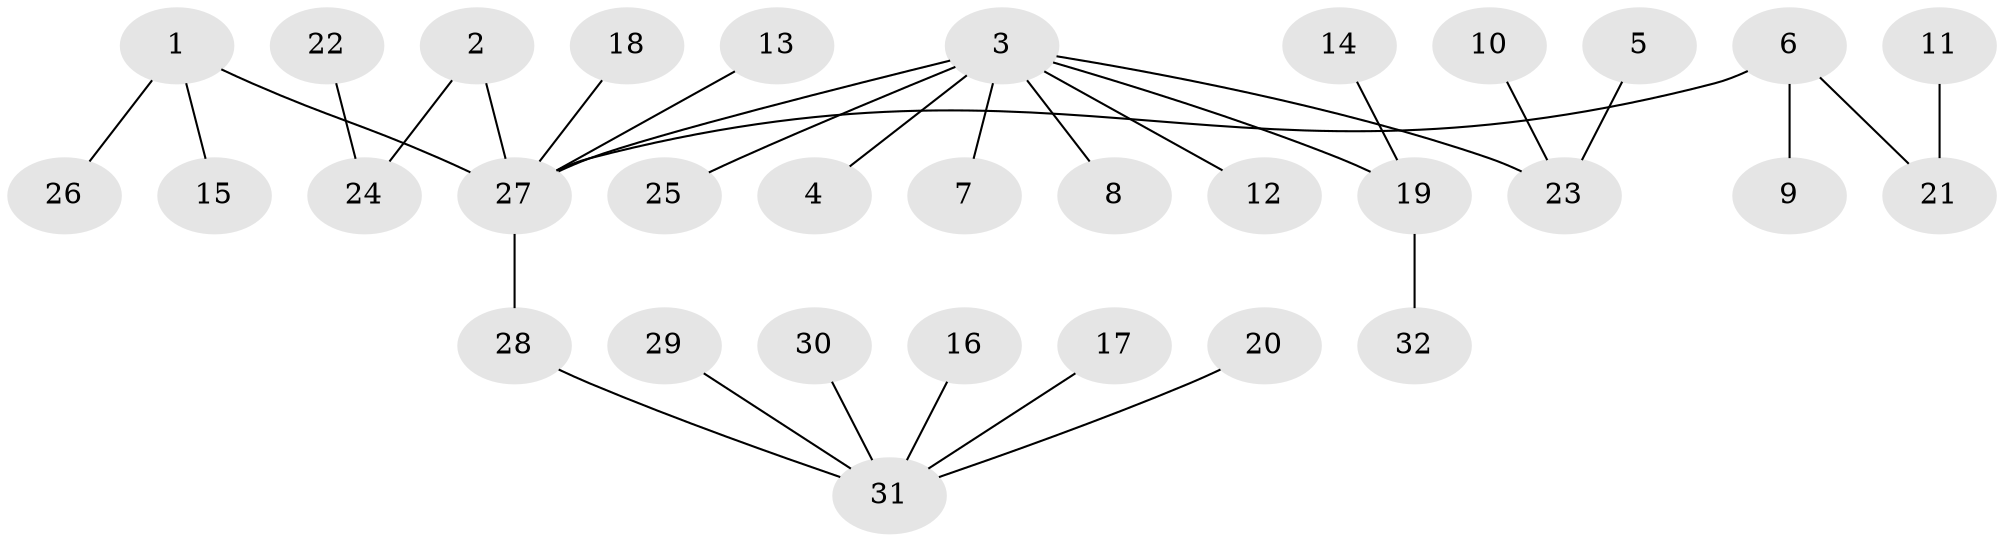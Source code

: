 // original degree distribution, {3: 0.140625, 8: 0.015625, 2: 0.3125, 7: 0.015625, 4: 0.03125, 1: 0.46875, 6: 0.015625}
// Generated by graph-tools (version 1.1) at 2025/50/03/09/25 03:50:20]
// undirected, 32 vertices, 31 edges
graph export_dot {
graph [start="1"]
  node [color=gray90,style=filled];
  1;
  2;
  3;
  4;
  5;
  6;
  7;
  8;
  9;
  10;
  11;
  12;
  13;
  14;
  15;
  16;
  17;
  18;
  19;
  20;
  21;
  22;
  23;
  24;
  25;
  26;
  27;
  28;
  29;
  30;
  31;
  32;
  1 -- 15 [weight=1.0];
  1 -- 26 [weight=1.0];
  1 -- 27 [weight=1.0];
  2 -- 24 [weight=1.0];
  2 -- 27 [weight=1.0];
  3 -- 4 [weight=1.0];
  3 -- 7 [weight=1.0];
  3 -- 8 [weight=1.0];
  3 -- 12 [weight=1.0];
  3 -- 19 [weight=1.0];
  3 -- 23 [weight=1.0];
  3 -- 25 [weight=1.0];
  3 -- 27 [weight=1.0];
  5 -- 23 [weight=1.0];
  6 -- 9 [weight=1.0];
  6 -- 21 [weight=1.0];
  6 -- 27 [weight=1.0];
  10 -- 23 [weight=1.0];
  11 -- 21 [weight=1.0];
  13 -- 27 [weight=1.0];
  14 -- 19 [weight=1.0];
  16 -- 31 [weight=1.0];
  17 -- 31 [weight=1.0];
  18 -- 27 [weight=1.0];
  19 -- 32 [weight=1.0];
  20 -- 31 [weight=1.0];
  22 -- 24 [weight=1.0];
  27 -- 28 [weight=1.0];
  28 -- 31 [weight=1.0];
  29 -- 31 [weight=1.0];
  30 -- 31 [weight=1.0];
}
